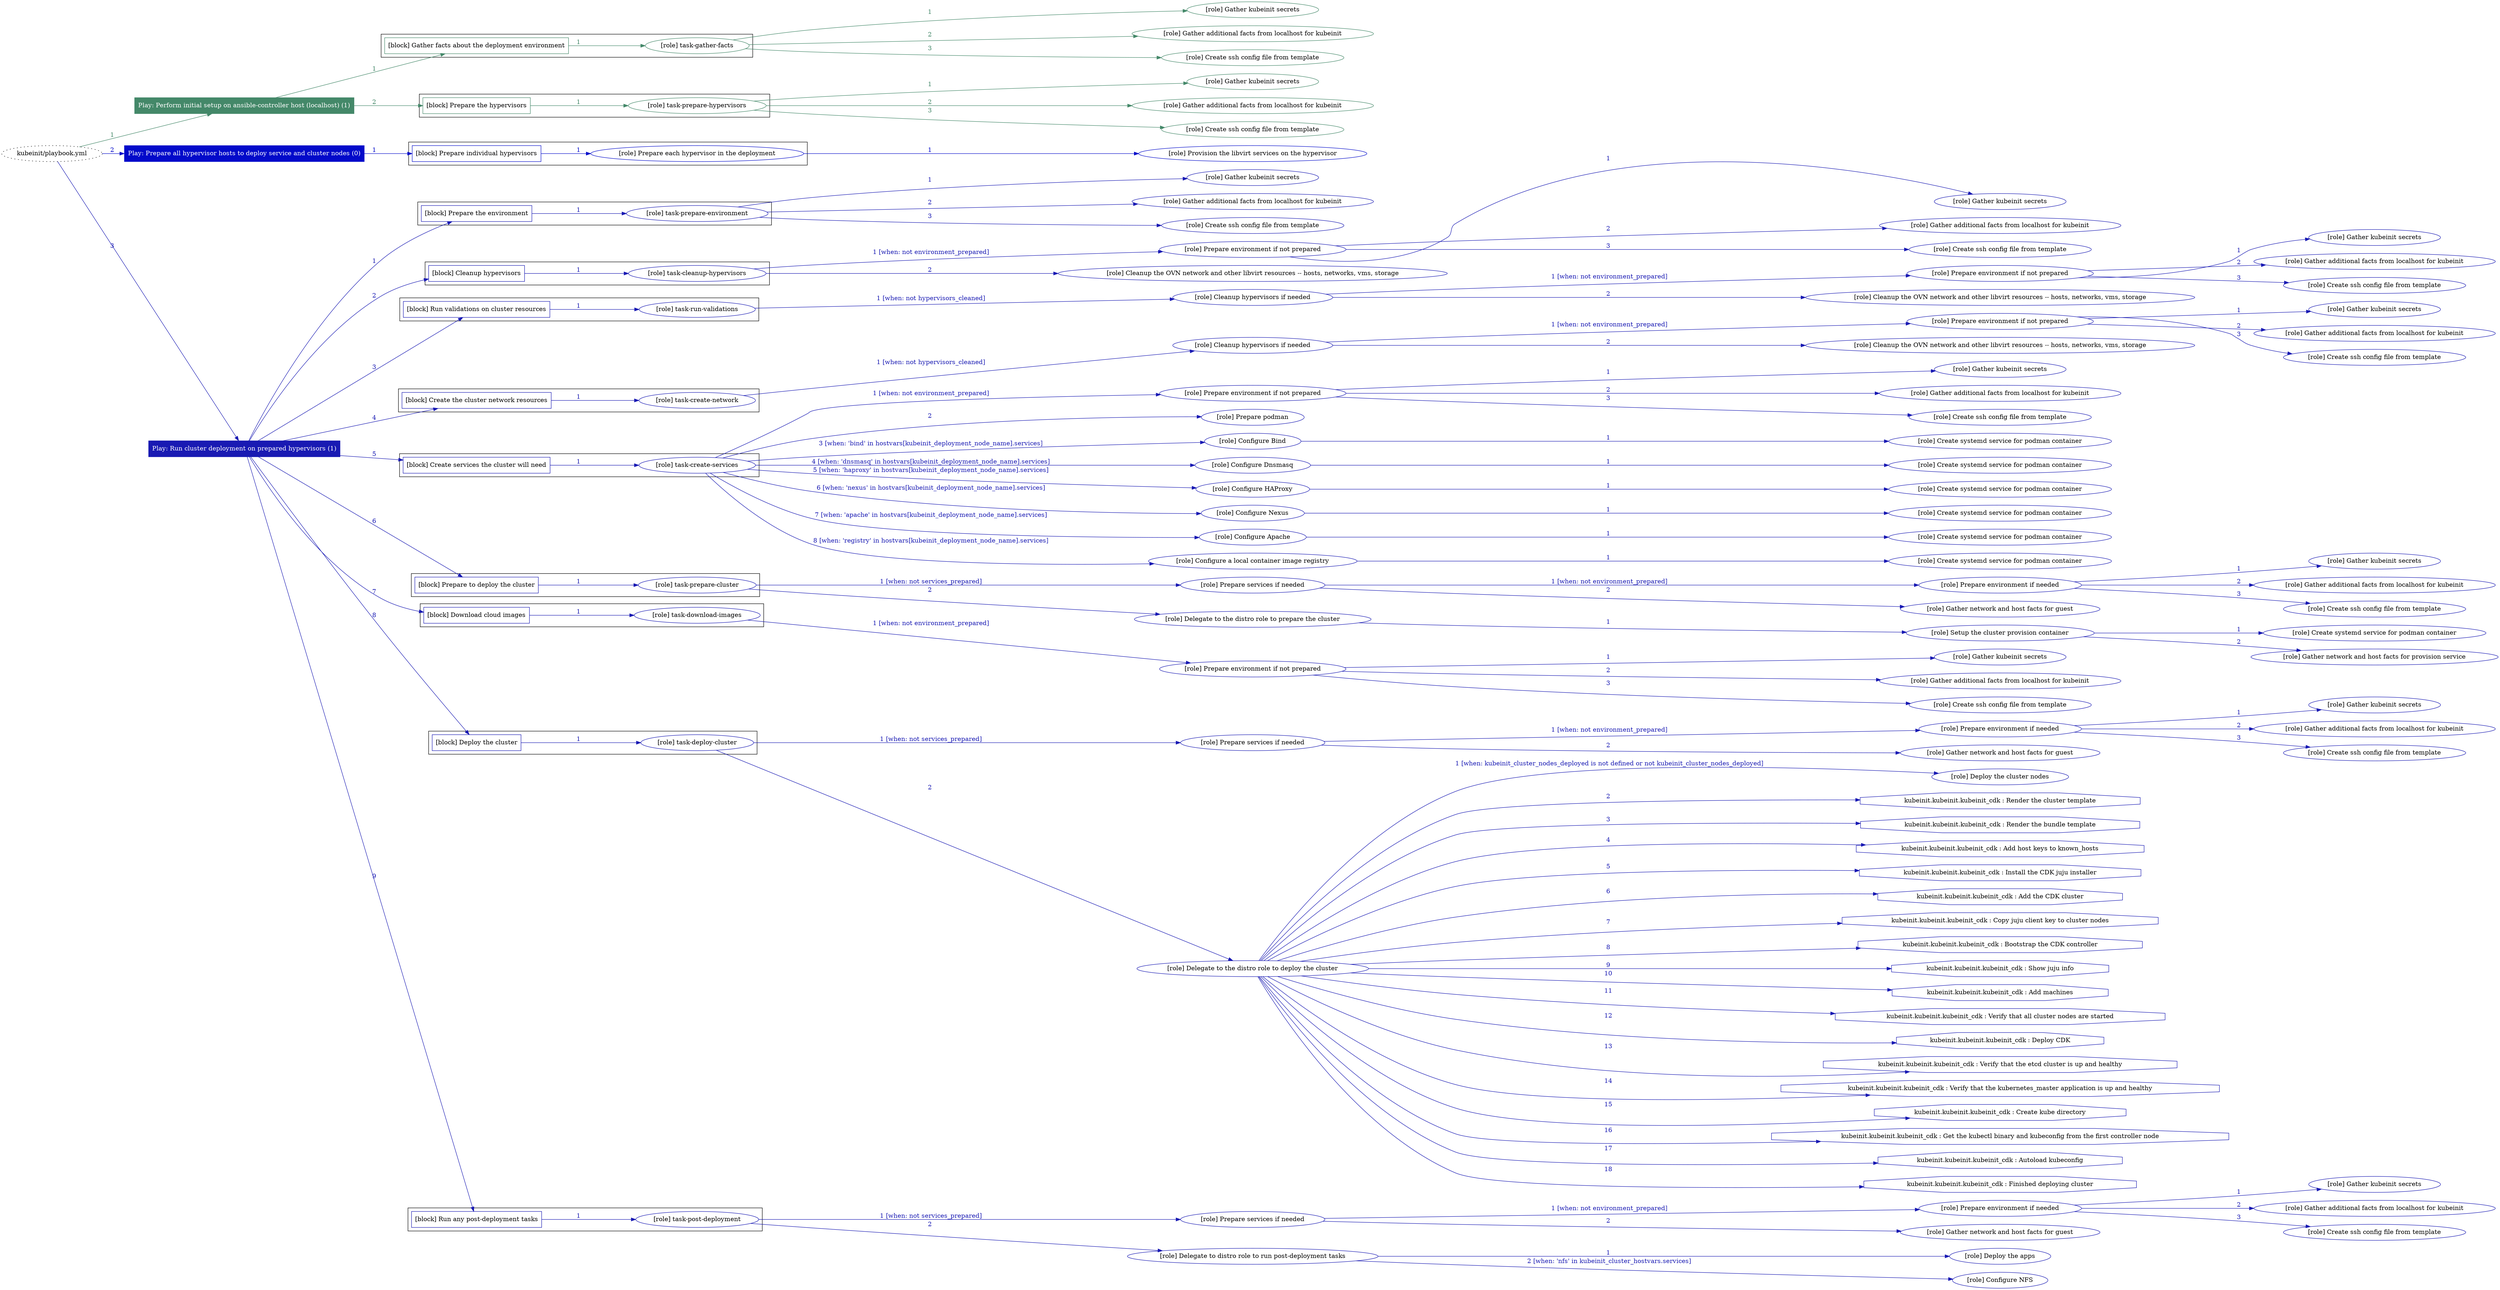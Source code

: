 digraph {
	graph [concentrate=true ordering=in rankdir=LR ratio=fill]
	edge [esep=5 sep=10]
	"kubeinit/playbook.yml" [URL="/home/runner/work/kubeinit/kubeinit/kubeinit/playbook.yml" id=playbook_a80b6675 style=dotted]
	play_a2fcd574 [label="Play: Perform initial setup on ansible-controller host (localhost) (1)" URL="/home/runner/work/kubeinit/kubeinit/kubeinit/playbook.yml" color="#448869" fontcolor="#ffffff" id=play_a2fcd574 shape=box style=filled tooltip=localhost]
	"kubeinit/playbook.yml" -> play_a2fcd574 [label="1 " color="#448869" fontcolor="#448869" id=edge_833855b5 labeltooltip="1 " tooltip="1 "]
	subgraph "Gather kubeinit secrets" {
		role_345fa8b6 [label="[role] Gather kubeinit secrets" URL="/home/runner/.ansible/collections/ansible_collections/kubeinit/kubeinit/roles/kubeinit_prepare/tasks/gather_kubeinit_facts.yml" color="#448869" id=role_345fa8b6 tooltip="Gather kubeinit secrets"]
	}
	subgraph "Gather additional facts from localhost for kubeinit" {
		role_18e7df41 [label="[role] Gather additional facts from localhost for kubeinit" URL="/home/runner/.ansible/collections/ansible_collections/kubeinit/kubeinit/roles/kubeinit_prepare/tasks/gather_kubeinit_facts.yml" color="#448869" id=role_18e7df41 tooltip="Gather additional facts from localhost for kubeinit"]
	}
	subgraph "Create ssh config file from template" {
		role_f993c727 [label="[role] Create ssh config file from template" URL="/home/runner/.ansible/collections/ansible_collections/kubeinit/kubeinit/roles/kubeinit_prepare/tasks/gather_kubeinit_facts.yml" color="#448869" id=role_f993c727 tooltip="Create ssh config file from template"]
	}
	subgraph "task-gather-facts" {
		role_c8bcc927 [label="[role] task-gather-facts" URL="/home/runner/work/kubeinit/kubeinit/kubeinit/playbook.yml" color="#448869" id=role_c8bcc927 tooltip="task-gather-facts"]
		role_c8bcc927 -> role_345fa8b6 [label="1 " color="#448869" fontcolor="#448869" id=edge_a2fa7d2c labeltooltip="1 " tooltip="1 "]
		role_c8bcc927 -> role_18e7df41 [label="2 " color="#448869" fontcolor="#448869" id=edge_08911ebf labeltooltip="2 " tooltip="2 "]
		role_c8bcc927 -> role_f993c727 [label="3 " color="#448869" fontcolor="#448869" id=edge_599af4e0 labeltooltip="3 " tooltip="3 "]
	}
	subgraph "Gather kubeinit secrets" {
		role_1f9f169e [label="[role] Gather kubeinit secrets" URL="/home/runner/.ansible/collections/ansible_collections/kubeinit/kubeinit/roles/kubeinit_prepare/tasks/gather_kubeinit_facts.yml" color="#448869" id=role_1f9f169e tooltip="Gather kubeinit secrets"]
	}
	subgraph "Gather additional facts from localhost for kubeinit" {
		role_af19a1f6 [label="[role] Gather additional facts from localhost for kubeinit" URL="/home/runner/.ansible/collections/ansible_collections/kubeinit/kubeinit/roles/kubeinit_prepare/tasks/gather_kubeinit_facts.yml" color="#448869" id=role_af19a1f6 tooltip="Gather additional facts from localhost for kubeinit"]
	}
	subgraph "Create ssh config file from template" {
		role_788c628c [label="[role] Create ssh config file from template" URL="/home/runner/.ansible/collections/ansible_collections/kubeinit/kubeinit/roles/kubeinit_prepare/tasks/gather_kubeinit_facts.yml" color="#448869" id=role_788c628c tooltip="Create ssh config file from template"]
	}
	subgraph "task-prepare-hypervisors" {
		role_d077e1ba [label="[role] task-prepare-hypervisors" URL="/home/runner/work/kubeinit/kubeinit/kubeinit/playbook.yml" color="#448869" id=role_d077e1ba tooltip="task-prepare-hypervisors"]
		role_d077e1ba -> role_1f9f169e [label="1 " color="#448869" fontcolor="#448869" id=edge_d2a2d36c labeltooltip="1 " tooltip="1 "]
		role_d077e1ba -> role_af19a1f6 [label="2 " color="#448869" fontcolor="#448869" id=edge_8078291f labeltooltip="2 " tooltip="2 "]
		role_d077e1ba -> role_788c628c [label="3 " color="#448869" fontcolor="#448869" id=edge_8ef20ebf labeltooltip="3 " tooltip="3 "]
	}
	subgraph "Play: Perform initial setup on ansible-controller host (localhost) (1)" {
		play_a2fcd574 -> block_bfdb2a90 [label=1 color="#448869" fontcolor="#448869" id=edge_fd322e86 labeltooltip=1 tooltip=1]
		subgraph cluster_block_bfdb2a90 {
			block_bfdb2a90 [label="[block] Gather facts about the deployment environment" URL="/home/runner/work/kubeinit/kubeinit/kubeinit/playbook.yml" color="#448869" id=block_bfdb2a90 labeltooltip="Gather facts about the deployment environment" shape=box tooltip="Gather facts about the deployment environment"]
			block_bfdb2a90 -> role_c8bcc927 [label="1 " color="#448869" fontcolor="#448869" id=edge_e9caf2b6 labeltooltip="1 " tooltip="1 "]
		}
		play_a2fcd574 -> block_31a4cd4a [label=2 color="#448869" fontcolor="#448869" id=edge_5ceede71 labeltooltip=2 tooltip=2]
		subgraph cluster_block_31a4cd4a {
			block_31a4cd4a [label="[block] Prepare the hypervisors" URL="/home/runner/work/kubeinit/kubeinit/kubeinit/playbook.yml" color="#448869" id=block_31a4cd4a labeltooltip="Prepare the hypervisors" shape=box tooltip="Prepare the hypervisors"]
			block_31a4cd4a -> role_d077e1ba [label="1 " color="#448869" fontcolor="#448869" id=edge_e670c3eb labeltooltip="1 " tooltip="1 "]
		}
	}
	play_df85e0aa [label="Play: Prepare all hypervisor hosts to deploy service and cluster nodes (0)" URL="/home/runner/work/kubeinit/kubeinit/kubeinit/playbook.yml" color="#020aca" fontcolor="#ffffff" id=play_df85e0aa shape=box style=filled tooltip="Play: Prepare all hypervisor hosts to deploy service and cluster nodes (0)"]
	"kubeinit/playbook.yml" -> play_df85e0aa [label="2 " color="#020aca" fontcolor="#020aca" id=edge_27c6820b labeltooltip="2 " tooltip="2 "]
	subgraph "Provision the libvirt services on the hypervisor" {
		role_ab327d67 [label="[role] Provision the libvirt services on the hypervisor" URL="/home/runner/.ansible/collections/ansible_collections/kubeinit/kubeinit/roles/kubeinit_prepare/tasks/prepare_hypervisor.yml" color="#020aca" id=role_ab327d67 tooltip="Provision the libvirt services on the hypervisor"]
	}
	subgraph "Prepare each hypervisor in the deployment" {
		role_871d8959 [label="[role] Prepare each hypervisor in the deployment" URL="/home/runner/work/kubeinit/kubeinit/kubeinit/playbook.yml" color="#020aca" id=role_871d8959 tooltip="Prepare each hypervisor in the deployment"]
		role_871d8959 -> role_ab327d67 [label="1 " color="#020aca" fontcolor="#020aca" id=edge_4b7d5cf1 labeltooltip="1 " tooltip="1 "]
	}
	subgraph "Play: Prepare all hypervisor hosts to deploy service and cluster nodes (0)" {
		play_df85e0aa -> block_080ae714 [label=1 color="#020aca" fontcolor="#020aca" id=edge_ac4ae7d3 labeltooltip=1 tooltip=1]
		subgraph cluster_block_080ae714 {
			block_080ae714 [label="[block] Prepare individual hypervisors" URL="/home/runner/work/kubeinit/kubeinit/kubeinit/playbook.yml" color="#020aca" id=block_080ae714 labeltooltip="Prepare individual hypervisors" shape=box tooltip="Prepare individual hypervisors"]
			block_080ae714 -> role_871d8959 [label="1 " color="#020aca" fontcolor="#020aca" id=edge_6569f26a labeltooltip="1 " tooltip="1 "]
		}
	}
	play_2cbdf42e [label="Play: Run cluster deployment on prepared hypervisors (1)" URL="/home/runner/work/kubeinit/kubeinit/kubeinit/playbook.yml" color="#191ab3" fontcolor="#ffffff" id=play_2cbdf42e shape=box style=filled tooltip=localhost]
	"kubeinit/playbook.yml" -> play_2cbdf42e [label="3 " color="#191ab3" fontcolor="#191ab3" id=edge_75c23054 labeltooltip="3 " tooltip="3 "]
	subgraph "Gather kubeinit secrets" {
		role_97f2d842 [label="[role] Gather kubeinit secrets" URL="/home/runner/.ansible/collections/ansible_collections/kubeinit/kubeinit/roles/kubeinit_prepare/tasks/gather_kubeinit_facts.yml" color="#191ab3" id=role_97f2d842 tooltip="Gather kubeinit secrets"]
	}
	subgraph "Gather additional facts from localhost for kubeinit" {
		role_cf828ffa [label="[role] Gather additional facts from localhost for kubeinit" URL="/home/runner/.ansible/collections/ansible_collections/kubeinit/kubeinit/roles/kubeinit_prepare/tasks/gather_kubeinit_facts.yml" color="#191ab3" id=role_cf828ffa tooltip="Gather additional facts from localhost for kubeinit"]
	}
	subgraph "Create ssh config file from template" {
		role_ebfe68af [label="[role] Create ssh config file from template" URL="/home/runner/.ansible/collections/ansible_collections/kubeinit/kubeinit/roles/kubeinit_prepare/tasks/gather_kubeinit_facts.yml" color="#191ab3" id=role_ebfe68af tooltip="Create ssh config file from template"]
	}
	subgraph "task-prepare-environment" {
		role_9d9bb09c [label="[role] task-prepare-environment" URL="/home/runner/work/kubeinit/kubeinit/kubeinit/playbook.yml" color="#191ab3" id=role_9d9bb09c tooltip="task-prepare-environment"]
		role_9d9bb09c -> role_97f2d842 [label="1 " color="#191ab3" fontcolor="#191ab3" id=edge_e46f35f9 labeltooltip="1 " tooltip="1 "]
		role_9d9bb09c -> role_cf828ffa [label="2 " color="#191ab3" fontcolor="#191ab3" id=edge_ca6548e0 labeltooltip="2 " tooltip="2 "]
		role_9d9bb09c -> role_ebfe68af [label="3 " color="#191ab3" fontcolor="#191ab3" id=edge_e28689fb labeltooltip="3 " tooltip="3 "]
	}
	subgraph "Gather kubeinit secrets" {
		role_f780efa8 [label="[role] Gather kubeinit secrets" URL="/home/runner/.ansible/collections/ansible_collections/kubeinit/kubeinit/roles/kubeinit_prepare/tasks/gather_kubeinit_facts.yml" color="#191ab3" id=role_f780efa8 tooltip="Gather kubeinit secrets"]
	}
	subgraph "Gather additional facts from localhost for kubeinit" {
		role_e2c9c081 [label="[role] Gather additional facts from localhost for kubeinit" URL="/home/runner/.ansible/collections/ansible_collections/kubeinit/kubeinit/roles/kubeinit_prepare/tasks/gather_kubeinit_facts.yml" color="#191ab3" id=role_e2c9c081 tooltip="Gather additional facts from localhost for kubeinit"]
	}
	subgraph "Create ssh config file from template" {
		role_a7726565 [label="[role] Create ssh config file from template" URL="/home/runner/.ansible/collections/ansible_collections/kubeinit/kubeinit/roles/kubeinit_prepare/tasks/gather_kubeinit_facts.yml" color="#191ab3" id=role_a7726565 tooltip="Create ssh config file from template"]
	}
	subgraph "Prepare environment if not prepared" {
		role_2caa10e7 [label="[role] Prepare environment if not prepared" URL="/home/runner/.ansible/collections/ansible_collections/kubeinit/kubeinit/roles/kubeinit_prepare/tasks/cleanup_hypervisors.yml" color="#191ab3" id=role_2caa10e7 tooltip="Prepare environment if not prepared"]
		role_2caa10e7 -> role_f780efa8 [label="1 " color="#191ab3" fontcolor="#191ab3" id=edge_b924b51c labeltooltip="1 " tooltip="1 "]
		role_2caa10e7 -> role_e2c9c081 [label="2 " color="#191ab3" fontcolor="#191ab3" id=edge_9bd60990 labeltooltip="2 " tooltip="2 "]
		role_2caa10e7 -> role_a7726565 [label="3 " color="#191ab3" fontcolor="#191ab3" id=edge_1b0148c6 labeltooltip="3 " tooltip="3 "]
	}
	subgraph "Cleanup the OVN network and other libvirt resources -- hosts, networks, vms, storage" {
		role_4fcde6c9 [label="[role] Cleanup the OVN network and other libvirt resources -- hosts, networks, vms, storage" URL="/home/runner/.ansible/collections/ansible_collections/kubeinit/kubeinit/roles/kubeinit_prepare/tasks/cleanup_hypervisors.yml" color="#191ab3" id=role_4fcde6c9 tooltip="Cleanup the OVN network and other libvirt resources -- hosts, networks, vms, storage"]
	}
	subgraph "task-cleanup-hypervisors" {
		role_a4182bf8 [label="[role] task-cleanup-hypervisors" URL="/home/runner/work/kubeinit/kubeinit/kubeinit/playbook.yml" color="#191ab3" id=role_a4182bf8 tooltip="task-cleanup-hypervisors"]
		role_a4182bf8 -> role_2caa10e7 [label="1 [when: not environment_prepared]" color="#191ab3" fontcolor="#191ab3" id=edge_b4d1071f labeltooltip="1 [when: not environment_prepared]" tooltip="1 [when: not environment_prepared]"]
		role_a4182bf8 -> role_4fcde6c9 [label="2 " color="#191ab3" fontcolor="#191ab3" id=edge_1c0fb2bd labeltooltip="2 " tooltip="2 "]
	}
	subgraph "Gather kubeinit secrets" {
		role_74c98eed [label="[role] Gather kubeinit secrets" URL="/home/runner/.ansible/collections/ansible_collections/kubeinit/kubeinit/roles/kubeinit_prepare/tasks/gather_kubeinit_facts.yml" color="#191ab3" id=role_74c98eed tooltip="Gather kubeinit secrets"]
	}
	subgraph "Gather additional facts from localhost for kubeinit" {
		role_8944cff3 [label="[role] Gather additional facts from localhost for kubeinit" URL="/home/runner/.ansible/collections/ansible_collections/kubeinit/kubeinit/roles/kubeinit_prepare/tasks/gather_kubeinit_facts.yml" color="#191ab3" id=role_8944cff3 tooltip="Gather additional facts from localhost for kubeinit"]
	}
	subgraph "Create ssh config file from template" {
		role_c0fa39df [label="[role] Create ssh config file from template" URL="/home/runner/.ansible/collections/ansible_collections/kubeinit/kubeinit/roles/kubeinit_prepare/tasks/gather_kubeinit_facts.yml" color="#191ab3" id=role_c0fa39df tooltip="Create ssh config file from template"]
	}
	subgraph "Prepare environment if not prepared" {
		role_31d3f6b1 [label="[role] Prepare environment if not prepared" URL="/home/runner/.ansible/collections/ansible_collections/kubeinit/kubeinit/roles/kubeinit_prepare/tasks/cleanup_hypervisors.yml" color="#191ab3" id=role_31d3f6b1 tooltip="Prepare environment if not prepared"]
		role_31d3f6b1 -> role_74c98eed [label="1 " color="#191ab3" fontcolor="#191ab3" id=edge_ebcef2cc labeltooltip="1 " tooltip="1 "]
		role_31d3f6b1 -> role_8944cff3 [label="2 " color="#191ab3" fontcolor="#191ab3" id=edge_7679e2f3 labeltooltip="2 " tooltip="2 "]
		role_31d3f6b1 -> role_c0fa39df [label="3 " color="#191ab3" fontcolor="#191ab3" id=edge_ad8388e1 labeltooltip="3 " tooltip="3 "]
	}
	subgraph "Cleanup the OVN network and other libvirt resources -- hosts, networks, vms, storage" {
		role_35b9ed3b [label="[role] Cleanup the OVN network and other libvirt resources -- hosts, networks, vms, storage" URL="/home/runner/.ansible/collections/ansible_collections/kubeinit/kubeinit/roles/kubeinit_prepare/tasks/cleanup_hypervisors.yml" color="#191ab3" id=role_35b9ed3b tooltip="Cleanup the OVN network and other libvirt resources -- hosts, networks, vms, storage"]
	}
	subgraph "Cleanup hypervisors if needed" {
		role_defd8833 [label="[role] Cleanup hypervisors if needed" URL="/home/runner/.ansible/collections/ansible_collections/kubeinit/kubeinit/roles/kubeinit_validations/tasks/main.yml" color="#191ab3" id=role_defd8833 tooltip="Cleanup hypervisors if needed"]
		role_defd8833 -> role_31d3f6b1 [label="1 [when: not environment_prepared]" color="#191ab3" fontcolor="#191ab3" id=edge_ff59fa3e labeltooltip="1 [when: not environment_prepared]" tooltip="1 [when: not environment_prepared]"]
		role_defd8833 -> role_35b9ed3b [label="2 " color="#191ab3" fontcolor="#191ab3" id=edge_73e9581a labeltooltip="2 " tooltip="2 "]
	}
	subgraph "task-run-validations" {
		role_6cee3bf9 [label="[role] task-run-validations" URL="/home/runner/work/kubeinit/kubeinit/kubeinit/playbook.yml" color="#191ab3" id=role_6cee3bf9 tooltip="task-run-validations"]
		role_6cee3bf9 -> role_defd8833 [label="1 [when: not hypervisors_cleaned]" color="#191ab3" fontcolor="#191ab3" id=edge_20ad6fe5 labeltooltip="1 [when: not hypervisors_cleaned]" tooltip="1 [when: not hypervisors_cleaned]"]
	}
	subgraph "Gather kubeinit secrets" {
		role_098f9f0c [label="[role] Gather kubeinit secrets" URL="/home/runner/.ansible/collections/ansible_collections/kubeinit/kubeinit/roles/kubeinit_prepare/tasks/gather_kubeinit_facts.yml" color="#191ab3" id=role_098f9f0c tooltip="Gather kubeinit secrets"]
	}
	subgraph "Gather additional facts from localhost for kubeinit" {
		role_c3d18a78 [label="[role] Gather additional facts from localhost for kubeinit" URL="/home/runner/.ansible/collections/ansible_collections/kubeinit/kubeinit/roles/kubeinit_prepare/tasks/gather_kubeinit_facts.yml" color="#191ab3" id=role_c3d18a78 tooltip="Gather additional facts from localhost for kubeinit"]
	}
	subgraph "Create ssh config file from template" {
		role_bb783993 [label="[role] Create ssh config file from template" URL="/home/runner/.ansible/collections/ansible_collections/kubeinit/kubeinit/roles/kubeinit_prepare/tasks/gather_kubeinit_facts.yml" color="#191ab3" id=role_bb783993 tooltip="Create ssh config file from template"]
	}
	subgraph "Prepare environment if not prepared" {
		role_0a9a050a [label="[role] Prepare environment if not prepared" URL="/home/runner/.ansible/collections/ansible_collections/kubeinit/kubeinit/roles/kubeinit_prepare/tasks/cleanup_hypervisors.yml" color="#191ab3" id=role_0a9a050a tooltip="Prepare environment if not prepared"]
		role_0a9a050a -> role_098f9f0c [label="1 " color="#191ab3" fontcolor="#191ab3" id=edge_79a1be50 labeltooltip="1 " tooltip="1 "]
		role_0a9a050a -> role_c3d18a78 [label="2 " color="#191ab3" fontcolor="#191ab3" id=edge_61c5c102 labeltooltip="2 " tooltip="2 "]
		role_0a9a050a -> role_bb783993 [label="3 " color="#191ab3" fontcolor="#191ab3" id=edge_0357c885 labeltooltip="3 " tooltip="3 "]
	}
	subgraph "Cleanup the OVN network and other libvirt resources -- hosts, networks, vms, storage" {
		role_0ad534b6 [label="[role] Cleanup the OVN network and other libvirt resources -- hosts, networks, vms, storage" URL="/home/runner/.ansible/collections/ansible_collections/kubeinit/kubeinit/roles/kubeinit_prepare/tasks/cleanup_hypervisors.yml" color="#191ab3" id=role_0ad534b6 tooltip="Cleanup the OVN network and other libvirt resources -- hosts, networks, vms, storage"]
	}
	subgraph "Cleanup hypervisors if needed" {
		role_e69d441d [label="[role] Cleanup hypervisors if needed" URL="/home/runner/.ansible/collections/ansible_collections/kubeinit/kubeinit/roles/kubeinit_libvirt/tasks/create_network.yml" color="#191ab3" id=role_e69d441d tooltip="Cleanup hypervisors if needed"]
		role_e69d441d -> role_0a9a050a [label="1 [when: not environment_prepared]" color="#191ab3" fontcolor="#191ab3" id=edge_6c00fb97 labeltooltip="1 [when: not environment_prepared]" tooltip="1 [when: not environment_prepared]"]
		role_e69d441d -> role_0ad534b6 [label="2 " color="#191ab3" fontcolor="#191ab3" id=edge_005d5dc5 labeltooltip="2 " tooltip="2 "]
	}
	subgraph "task-create-network" {
		role_493223ef [label="[role] task-create-network" URL="/home/runner/work/kubeinit/kubeinit/kubeinit/playbook.yml" color="#191ab3" id=role_493223ef tooltip="task-create-network"]
		role_493223ef -> role_e69d441d [label="1 [when: not hypervisors_cleaned]" color="#191ab3" fontcolor="#191ab3" id=edge_3d4f9071 labeltooltip="1 [when: not hypervisors_cleaned]" tooltip="1 [when: not hypervisors_cleaned]"]
	}
	subgraph "Gather kubeinit secrets" {
		role_8e8246e2 [label="[role] Gather kubeinit secrets" URL="/home/runner/.ansible/collections/ansible_collections/kubeinit/kubeinit/roles/kubeinit_prepare/tasks/gather_kubeinit_facts.yml" color="#191ab3" id=role_8e8246e2 tooltip="Gather kubeinit secrets"]
	}
	subgraph "Gather additional facts from localhost for kubeinit" {
		role_3b806052 [label="[role] Gather additional facts from localhost for kubeinit" URL="/home/runner/.ansible/collections/ansible_collections/kubeinit/kubeinit/roles/kubeinit_prepare/tasks/gather_kubeinit_facts.yml" color="#191ab3" id=role_3b806052 tooltip="Gather additional facts from localhost for kubeinit"]
	}
	subgraph "Create ssh config file from template" {
		role_3f2bd39a [label="[role] Create ssh config file from template" URL="/home/runner/.ansible/collections/ansible_collections/kubeinit/kubeinit/roles/kubeinit_prepare/tasks/gather_kubeinit_facts.yml" color="#191ab3" id=role_3f2bd39a tooltip="Create ssh config file from template"]
	}
	subgraph "Prepare environment if not prepared" {
		role_2aabc95a [label="[role] Prepare environment if not prepared" URL="/home/runner/.ansible/collections/ansible_collections/kubeinit/kubeinit/roles/kubeinit_services/tasks/main.yml" color="#191ab3" id=role_2aabc95a tooltip="Prepare environment if not prepared"]
		role_2aabc95a -> role_8e8246e2 [label="1 " color="#191ab3" fontcolor="#191ab3" id=edge_e25cddc5 labeltooltip="1 " tooltip="1 "]
		role_2aabc95a -> role_3b806052 [label="2 " color="#191ab3" fontcolor="#191ab3" id=edge_a27b1353 labeltooltip="2 " tooltip="2 "]
		role_2aabc95a -> role_3f2bd39a [label="3 " color="#191ab3" fontcolor="#191ab3" id=edge_816f44f2 labeltooltip="3 " tooltip="3 "]
	}
	subgraph "Prepare podman" {
		role_ff6345c4 [label="[role] Prepare podman" URL="/home/runner/.ansible/collections/ansible_collections/kubeinit/kubeinit/roles/kubeinit_services/tasks/00_create_service_pod.yml" color="#191ab3" id=role_ff6345c4 tooltip="Prepare podman"]
	}
	subgraph "Create systemd service for podman container" {
		role_177631ff [label="[role] Create systemd service for podman container" URL="/home/runner/.ansible/collections/ansible_collections/kubeinit/kubeinit/roles/kubeinit_bind/tasks/main.yml" color="#191ab3" id=role_177631ff tooltip="Create systemd service for podman container"]
	}
	subgraph "Configure Bind" {
		role_8ed1265a [label="[role] Configure Bind" URL="/home/runner/.ansible/collections/ansible_collections/kubeinit/kubeinit/roles/kubeinit_services/tasks/start_services_containers.yml" color="#191ab3" id=role_8ed1265a tooltip="Configure Bind"]
		role_8ed1265a -> role_177631ff [label="1 " color="#191ab3" fontcolor="#191ab3" id=edge_ae1cd21c labeltooltip="1 " tooltip="1 "]
	}
	subgraph "Create systemd service for podman container" {
		role_c5b6ccb5 [label="[role] Create systemd service for podman container" URL="/home/runner/.ansible/collections/ansible_collections/kubeinit/kubeinit/roles/kubeinit_dnsmasq/tasks/main.yml" color="#191ab3" id=role_c5b6ccb5 tooltip="Create systemd service for podman container"]
	}
	subgraph "Configure Dnsmasq" {
		role_f4f64969 [label="[role] Configure Dnsmasq" URL="/home/runner/.ansible/collections/ansible_collections/kubeinit/kubeinit/roles/kubeinit_services/tasks/start_services_containers.yml" color="#191ab3" id=role_f4f64969 tooltip="Configure Dnsmasq"]
		role_f4f64969 -> role_c5b6ccb5 [label="1 " color="#191ab3" fontcolor="#191ab3" id=edge_d50484b0 labeltooltip="1 " tooltip="1 "]
	}
	subgraph "Create systemd service for podman container" {
		role_0fc459fc [label="[role] Create systemd service for podman container" URL="/home/runner/.ansible/collections/ansible_collections/kubeinit/kubeinit/roles/kubeinit_haproxy/tasks/main.yml" color="#191ab3" id=role_0fc459fc tooltip="Create systemd service for podman container"]
	}
	subgraph "Configure HAProxy" {
		role_86056344 [label="[role] Configure HAProxy" URL="/home/runner/.ansible/collections/ansible_collections/kubeinit/kubeinit/roles/kubeinit_services/tasks/start_services_containers.yml" color="#191ab3" id=role_86056344 tooltip="Configure HAProxy"]
		role_86056344 -> role_0fc459fc [label="1 " color="#191ab3" fontcolor="#191ab3" id=edge_61e28ad6 labeltooltip="1 " tooltip="1 "]
	}
	subgraph "Create systemd service for podman container" {
		role_18276a47 [label="[role] Create systemd service for podman container" URL="/home/runner/.ansible/collections/ansible_collections/kubeinit/kubeinit/roles/kubeinit_nexus/tasks/main.yml" color="#191ab3" id=role_18276a47 tooltip="Create systemd service for podman container"]
	}
	subgraph "Configure Nexus" {
		role_7d2f81f4 [label="[role] Configure Nexus" URL="/home/runner/.ansible/collections/ansible_collections/kubeinit/kubeinit/roles/kubeinit_services/tasks/start_services_containers.yml" color="#191ab3" id=role_7d2f81f4 tooltip="Configure Nexus"]
		role_7d2f81f4 -> role_18276a47 [label="1 " color="#191ab3" fontcolor="#191ab3" id=edge_ecf09b2f labeltooltip="1 " tooltip="1 "]
	}
	subgraph "Create systemd service for podman container" {
		role_638f6d9a [label="[role] Create systemd service for podman container" URL="/home/runner/.ansible/collections/ansible_collections/kubeinit/kubeinit/roles/kubeinit_apache/tasks/main.yml" color="#191ab3" id=role_638f6d9a tooltip="Create systemd service for podman container"]
	}
	subgraph "Configure Apache" {
		role_78225ea6 [label="[role] Configure Apache" URL="/home/runner/.ansible/collections/ansible_collections/kubeinit/kubeinit/roles/kubeinit_services/tasks/start_services_containers.yml" color="#191ab3" id=role_78225ea6 tooltip="Configure Apache"]
		role_78225ea6 -> role_638f6d9a [label="1 " color="#191ab3" fontcolor="#191ab3" id=edge_1544c24e labeltooltip="1 " tooltip="1 "]
	}
	subgraph "Create systemd service for podman container" {
		role_af244a85 [label="[role] Create systemd service for podman container" URL="/home/runner/.ansible/collections/ansible_collections/kubeinit/kubeinit/roles/kubeinit_registry/tasks/main.yml" color="#191ab3" id=role_af244a85 tooltip="Create systemd service for podman container"]
	}
	subgraph "Configure a local container image registry" {
		role_338ce6bc [label="[role] Configure a local container image registry" URL="/home/runner/.ansible/collections/ansible_collections/kubeinit/kubeinit/roles/kubeinit_services/tasks/start_services_containers.yml" color="#191ab3" id=role_338ce6bc tooltip="Configure a local container image registry"]
		role_338ce6bc -> role_af244a85 [label="1 " color="#191ab3" fontcolor="#191ab3" id=edge_fb088e87 labeltooltip="1 " tooltip="1 "]
	}
	subgraph "task-create-services" {
		role_c86be4af [label="[role] task-create-services" URL="/home/runner/work/kubeinit/kubeinit/kubeinit/playbook.yml" color="#191ab3" id=role_c86be4af tooltip="task-create-services"]
		role_c86be4af -> role_2aabc95a [label="1 [when: not environment_prepared]" color="#191ab3" fontcolor="#191ab3" id=edge_454deeec labeltooltip="1 [when: not environment_prepared]" tooltip="1 [when: not environment_prepared]"]
		role_c86be4af -> role_ff6345c4 [label="2 " color="#191ab3" fontcolor="#191ab3" id=edge_e1d6ffd2 labeltooltip="2 " tooltip="2 "]
		role_c86be4af -> role_8ed1265a [label="3 [when: 'bind' in hostvars[kubeinit_deployment_node_name].services]" color="#191ab3" fontcolor="#191ab3" id=edge_45e559f8 labeltooltip="3 [when: 'bind' in hostvars[kubeinit_deployment_node_name].services]" tooltip="3 [when: 'bind' in hostvars[kubeinit_deployment_node_name].services]"]
		role_c86be4af -> role_f4f64969 [label="4 [when: 'dnsmasq' in hostvars[kubeinit_deployment_node_name].services]" color="#191ab3" fontcolor="#191ab3" id=edge_550692fe labeltooltip="4 [when: 'dnsmasq' in hostvars[kubeinit_deployment_node_name].services]" tooltip="4 [when: 'dnsmasq' in hostvars[kubeinit_deployment_node_name].services]"]
		role_c86be4af -> role_86056344 [label="5 [when: 'haproxy' in hostvars[kubeinit_deployment_node_name].services]" color="#191ab3" fontcolor="#191ab3" id=edge_1be4d688 labeltooltip="5 [when: 'haproxy' in hostvars[kubeinit_deployment_node_name].services]" tooltip="5 [when: 'haproxy' in hostvars[kubeinit_deployment_node_name].services]"]
		role_c86be4af -> role_7d2f81f4 [label="6 [when: 'nexus' in hostvars[kubeinit_deployment_node_name].services]" color="#191ab3" fontcolor="#191ab3" id=edge_634f4835 labeltooltip="6 [when: 'nexus' in hostvars[kubeinit_deployment_node_name].services]" tooltip="6 [when: 'nexus' in hostvars[kubeinit_deployment_node_name].services]"]
		role_c86be4af -> role_78225ea6 [label="7 [when: 'apache' in hostvars[kubeinit_deployment_node_name].services]" color="#191ab3" fontcolor="#191ab3" id=edge_18dfe285 labeltooltip="7 [when: 'apache' in hostvars[kubeinit_deployment_node_name].services]" tooltip="7 [when: 'apache' in hostvars[kubeinit_deployment_node_name].services]"]
		role_c86be4af -> role_338ce6bc [label="8 [when: 'registry' in hostvars[kubeinit_deployment_node_name].services]" color="#191ab3" fontcolor="#191ab3" id=edge_76c3448d labeltooltip="8 [when: 'registry' in hostvars[kubeinit_deployment_node_name].services]" tooltip="8 [when: 'registry' in hostvars[kubeinit_deployment_node_name].services]"]
	}
	subgraph "Gather kubeinit secrets" {
		role_28398244 [label="[role] Gather kubeinit secrets" URL="/home/runner/.ansible/collections/ansible_collections/kubeinit/kubeinit/roles/kubeinit_prepare/tasks/gather_kubeinit_facts.yml" color="#191ab3" id=role_28398244 tooltip="Gather kubeinit secrets"]
	}
	subgraph "Gather additional facts from localhost for kubeinit" {
		role_274c515d [label="[role] Gather additional facts from localhost for kubeinit" URL="/home/runner/.ansible/collections/ansible_collections/kubeinit/kubeinit/roles/kubeinit_prepare/tasks/gather_kubeinit_facts.yml" color="#191ab3" id=role_274c515d tooltip="Gather additional facts from localhost for kubeinit"]
	}
	subgraph "Create ssh config file from template" {
		role_fbc0870f [label="[role] Create ssh config file from template" URL="/home/runner/.ansible/collections/ansible_collections/kubeinit/kubeinit/roles/kubeinit_prepare/tasks/gather_kubeinit_facts.yml" color="#191ab3" id=role_fbc0870f tooltip="Create ssh config file from template"]
	}
	subgraph "Prepare environment if needed" {
		role_34f95351 [label="[role] Prepare environment if needed" URL="/home/runner/.ansible/collections/ansible_collections/kubeinit/kubeinit/roles/kubeinit_services/tasks/prepare_services.yml" color="#191ab3" id=role_34f95351 tooltip="Prepare environment if needed"]
		role_34f95351 -> role_28398244 [label="1 " color="#191ab3" fontcolor="#191ab3" id=edge_c4c6aaff labeltooltip="1 " tooltip="1 "]
		role_34f95351 -> role_274c515d [label="2 " color="#191ab3" fontcolor="#191ab3" id=edge_dda6cbbe labeltooltip="2 " tooltip="2 "]
		role_34f95351 -> role_fbc0870f [label="3 " color="#191ab3" fontcolor="#191ab3" id=edge_9e4e33e5 labeltooltip="3 " tooltip="3 "]
	}
	subgraph "Gather network and host facts for guest" {
		role_a953bd31 [label="[role] Gather network and host facts for guest" URL="/home/runner/.ansible/collections/ansible_collections/kubeinit/kubeinit/roles/kubeinit_services/tasks/prepare_services.yml" color="#191ab3" id=role_a953bd31 tooltip="Gather network and host facts for guest"]
	}
	subgraph "Prepare services if needed" {
		role_4c9738d1 [label="[role] Prepare services if needed" URL="/home/runner/.ansible/collections/ansible_collections/kubeinit/kubeinit/roles/kubeinit_prepare/tasks/prepare_cluster.yml" color="#191ab3" id=role_4c9738d1 tooltip="Prepare services if needed"]
		role_4c9738d1 -> role_34f95351 [label="1 [when: not environment_prepared]" color="#191ab3" fontcolor="#191ab3" id=edge_978db429 labeltooltip="1 [when: not environment_prepared]" tooltip="1 [when: not environment_prepared]"]
		role_4c9738d1 -> role_a953bd31 [label="2 " color="#191ab3" fontcolor="#191ab3" id=edge_3e585bea labeltooltip="2 " tooltip="2 "]
	}
	subgraph "Create systemd service for podman container" {
		role_d6d5ef6e [label="[role] Create systemd service for podman container" URL="/home/runner/.ansible/collections/ansible_collections/kubeinit/kubeinit/roles/kubeinit_services/tasks/create_provision_container.yml" color="#191ab3" id=role_d6d5ef6e tooltip="Create systemd service for podman container"]
	}
	subgraph "Gather network and host facts for provision service" {
		role_328591f9 [label="[role] Gather network and host facts for provision service" URL="/home/runner/.ansible/collections/ansible_collections/kubeinit/kubeinit/roles/kubeinit_services/tasks/create_provision_container.yml" color="#191ab3" id=role_328591f9 tooltip="Gather network and host facts for provision service"]
	}
	subgraph "Setup the cluster provision container" {
		role_5980e6ae [label="[role] Setup the cluster provision container" URL="/home/runner/.ansible/collections/ansible_collections/kubeinit/kubeinit/roles/kubeinit_cdk/tasks/prepare_cluster.yml" color="#191ab3" id=role_5980e6ae tooltip="Setup the cluster provision container"]
		role_5980e6ae -> role_d6d5ef6e [label="1 " color="#191ab3" fontcolor="#191ab3" id=edge_d2d7216f labeltooltip="1 " tooltip="1 "]
		role_5980e6ae -> role_328591f9 [label="2 " color="#191ab3" fontcolor="#191ab3" id=edge_35d1d5db labeltooltip="2 " tooltip="2 "]
	}
	subgraph "Delegate to the distro role to prepare the cluster" {
		role_29dc16e2 [label="[role] Delegate to the distro role to prepare the cluster" URL="/home/runner/.ansible/collections/ansible_collections/kubeinit/kubeinit/roles/kubeinit_prepare/tasks/prepare_cluster.yml" color="#191ab3" id=role_29dc16e2 tooltip="Delegate to the distro role to prepare the cluster"]
		role_29dc16e2 -> role_5980e6ae [label="1 " color="#191ab3" fontcolor="#191ab3" id=edge_2d4e49fc labeltooltip="1 " tooltip="1 "]
	}
	subgraph "task-prepare-cluster" {
		role_fe3d6a2e [label="[role] task-prepare-cluster" URL="/home/runner/work/kubeinit/kubeinit/kubeinit/playbook.yml" color="#191ab3" id=role_fe3d6a2e tooltip="task-prepare-cluster"]
		role_fe3d6a2e -> role_4c9738d1 [label="1 [when: not services_prepared]" color="#191ab3" fontcolor="#191ab3" id=edge_50bef45e labeltooltip="1 [when: not services_prepared]" tooltip="1 [when: not services_prepared]"]
		role_fe3d6a2e -> role_29dc16e2 [label="2 " color="#191ab3" fontcolor="#191ab3" id=edge_5760a879 labeltooltip="2 " tooltip="2 "]
	}
	subgraph "Gather kubeinit secrets" {
		role_2398a93f [label="[role] Gather kubeinit secrets" URL="/home/runner/.ansible/collections/ansible_collections/kubeinit/kubeinit/roles/kubeinit_prepare/tasks/gather_kubeinit_facts.yml" color="#191ab3" id=role_2398a93f tooltip="Gather kubeinit secrets"]
	}
	subgraph "Gather additional facts from localhost for kubeinit" {
		role_0f4b855e [label="[role] Gather additional facts from localhost for kubeinit" URL="/home/runner/.ansible/collections/ansible_collections/kubeinit/kubeinit/roles/kubeinit_prepare/tasks/gather_kubeinit_facts.yml" color="#191ab3" id=role_0f4b855e tooltip="Gather additional facts from localhost for kubeinit"]
	}
	subgraph "Create ssh config file from template" {
		role_ef6a296d [label="[role] Create ssh config file from template" URL="/home/runner/.ansible/collections/ansible_collections/kubeinit/kubeinit/roles/kubeinit_prepare/tasks/gather_kubeinit_facts.yml" color="#191ab3" id=role_ef6a296d tooltip="Create ssh config file from template"]
	}
	subgraph "Prepare environment if not prepared" {
		role_e3a81aab [label="[role] Prepare environment if not prepared" URL="/home/runner/.ansible/collections/ansible_collections/kubeinit/kubeinit/roles/kubeinit_libvirt/tasks/download_cloud_images.yml" color="#191ab3" id=role_e3a81aab tooltip="Prepare environment if not prepared"]
		role_e3a81aab -> role_2398a93f [label="1 " color="#191ab3" fontcolor="#191ab3" id=edge_68616cfb labeltooltip="1 " tooltip="1 "]
		role_e3a81aab -> role_0f4b855e [label="2 " color="#191ab3" fontcolor="#191ab3" id=edge_071f75e8 labeltooltip="2 " tooltip="2 "]
		role_e3a81aab -> role_ef6a296d [label="3 " color="#191ab3" fontcolor="#191ab3" id=edge_3a320387 labeltooltip="3 " tooltip="3 "]
	}
	subgraph "task-download-images" {
		role_e52c7a18 [label="[role] task-download-images" URL="/home/runner/work/kubeinit/kubeinit/kubeinit/playbook.yml" color="#191ab3" id=role_e52c7a18 tooltip="task-download-images"]
		role_e52c7a18 -> role_e3a81aab [label="1 [when: not environment_prepared]" color="#191ab3" fontcolor="#191ab3" id=edge_86798faf labeltooltip="1 [when: not environment_prepared]" tooltip="1 [when: not environment_prepared]"]
	}
	subgraph "Gather kubeinit secrets" {
		role_0f4fd6c2 [label="[role] Gather kubeinit secrets" URL="/home/runner/.ansible/collections/ansible_collections/kubeinit/kubeinit/roles/kubeinit_prepare/tasks/gather_kubeinit_facts.yml" color="#191ab3" id=role_0f4fd6c2 tooltip="Gather kubeinit secrets"]
	}
	subgraph "Gather additional facts from localhost for kubeinit" {
		role_5c08b39e [label="[role] Gather additional facts from localhost for kubeinit" URL="/home/runner/.ansible/collections/ansible_collections/kubeinit/kubeinit/roles/kubeinit_prepare/tasks/gather_kubeinit_facts.yml" color="#191ab3" id=role_5c08b39e tooltip="Gather additional facts from localhost for kubeinit"]
	}
	subgraph "Create ssh config file from template" {
		role_756dca93 [label="[role] Create ssh config file from template" URL="/home/runner/.ansible/collections/ansible_collections/kubeinit/kubeinit/roles/kubeinit_prepare/tasks/gather_kubeinit_facts.yml" color="#191ab3" id=role_756dca93 tooltip="Create ssh config file from template"]
	}
	subgraph "Prepare environment if needed" {
		role_5c3d72b9 [label="[role] Prepare environment if needed" URL="/home/runner/.ansible/collections/ansible_collections/kubeinit/kubeinit/roles/kubeinit_services/tasks/prepare_services.yml" color="#191ab3" id=role_5c3d72b9 tooltip="Prepare environment if needed"]
		role_5c3d72b9 -> role_0f4fd6c2 [label="1 " color="#191ab3" fontcolor="#191ab3" id=edge_f88a9caa labeltooltip="1 " tooltip="1 "]
		role_5c3d72b9 -> role_5c08b39e [label="2 " color="#191ab3" fontcolor="#191ab3" id=edge_0c3fb7b5 labeltooltip="2 " tooltip="2 "]
		role_5c3d72b9 -> role_756dca93 [label="3 " color="#191ab3" fontcolor="#191ab3" id=edge_8cec28c4 labeltooltip="3 " tooltip="3 "]
	}
	subgraph "Gather network and host facts for guest" {
		role_0c81f4d1 [label="[role] Gather network and host facts for guest" URL="/home/runner/.ansible/collections/ansible_collections/kubeinit/kubeinit/roles/kubeinit_services/tasks/prepare_services.yml" color="#191ab3" id=role_0c81f4d1 tooltip="Gather network and host facts for guest"]
	}
	subgraph "Prepare services if needed" {
		role_c84a9527 [label="[role] Prepare services if needed" URL="/home/runner/.ansible/collections/ansible_collections/kubeinit/kubeinit/roles/kubeinit_prepare/tasks/deploy_cluster.yml" color="#191ab3" id=role_c84a9527 tooltip="Prepare services if needed"]
		role_c84a9527 -> role_5c3d72b9 [label="1 [when: not environment_prepared]" color="#191ab3" fontcolor="#191ab3" id=edge_24de585f labeltooltip="1 [when: not environment_prepared]" tooltip="1 [when: not environment_prepared]"]
		role_c84a9527 -> role_0c81f4d1 [label="2 " color="#191ab3" fontcolor="#191ab3" id=edge_4ff3e471 labeltooltip="2 " tooltip="2 "]
	}
	subgraph "Deploy the cluster nodes" {
		role_b9f91c04 [label="[role] Deploy the cluster nodes" URL="/home/runner/.ansible/collections/ansible_collections/kubeinit/kubeinit/roles/kubeinit_cdk/tasks/main.yml" color="#191ab3" id=role_b9f91c04 tooltip="Deploy the cluster nodes"]
	}
	subgraph "Delegate to the distro role to deploy the cluster" {
		role_dea5337a [label="[role] Delegate to the distro role to deploy the cluster" URL="/home/runner/.ansible/collections/ansible_collections/kubeinit/kubeinit/roles/kubeinit_prepare/tasks/deploy_cluster.yml" color="#191ab3" id=role_dea5337a tooltip="Delegate to the distro role to deploy the cluster"]
		role_dea5337a -> role_b9f91c04 [label="1 [when: kubeinit_cluster_nodes_deployed is not defined or not kubeinit_cluster_nodes_deployed]" color="#191ab3" fontcolor="#191ab3" id=edge_0503f0e7 labeltooltip="1 [when: kubeinit_cluster_nodes_deployed is not defined or not kubeinit_cluster_nodes_deployed]" tooltip="1 [when: kubeinit_cluster_nodes_deployed is not defined or not kubeinit_cluster_nodes_deployed]"]
		task_a206fb1f [label="kubeinit.kubeinit.kubeinit_cdk : Render the cluster template" URL="/home/runner/.ansible/collections/ansible_collections/kubeinit/kubeinit/roles/kubeinit_cdk/tasks/main.yml" color="#191ab3" id=task_a206fb1f shape=octagon tooltip="kubeinit.kubeinit.kubeinit_cdk : Render the cluster template"]
		role_dea5337a -> task_a206fb1f [label="2 " color="#191ab3" fontcolor="#191ab3" id=edge_6c1d8cf1 labeltooltip="2 " tooltip="2 "]
		task_a1e411ee [label="kubeinit.kubeinit.kubeinit_cdk : Render the bundle template" URL="/home/runner/.ansible/collections/ansible_collections/kubeinit/kubeinit/roles/kubeinit_cdk/tasks/main.yml" color="#191ab3" id=task_a1e411ee shape=octagon tooltip="kubeinit.kubeinit.kubeinit_cdk : Render the bundle template"]
		role_dea5337a -> task_a1e411ee [label="3 " color="#191ab3" fontcolor="#191ab3" id=edge_5de562b5 labeltooltip="3 " tooltip="3 "]
		task_be74fa45 [label="kubeinit.kubeinit.kubeinit_cdk : Add host keys to known_hosts" URL="/home/runner/.ansible/collections/ansible_collections/kubeinit/kubeinit/roles/kubeinit_cdk/tasks/main.yml" color="#191ab3" id=task_be74fa45 shape=octagon tooltip="kubeinit.kubeinit.kubeinit_cdk : Add host keys to known_hosts"]
		role_dea5337a -> task_be74fa45 [label="4 " color="#191ab3" fontcolor="#191ab3" id=edge_501010a3 labeltooltip="4 " tooltip="4 "]
		task_8d9b4829 [label="kubeinit.kubeinit.kubeinit_cdk : Install the CDK juju installer" URL="/home/runner/.ansible/collections/ansible_collections/kubeinit/kubeinit/roles/kubeinit_cdk/tasks/main.yml" color="#191ab3" id=task_8d9b4829 shape=octagon tooltip="kubeinit.kubeinit.kubeinit_cdk : Install the CDK juju installer"]
		role_dea5337a -> task_8d9b4829 [label="5 " color="#191ab3" fontcolor="#191ab3" id=edge_2c36ceca labeltooltip="5 " tooltip="5 "]
		task_5b285fd0 [label="kubeinit.kubeinit.kubeinit_cdk : Add the CDK cluster" URL="/home/runner/.ansible/collections/ansible_collections/kubeinit/kubeinit/roles/kubeinit_cdk/tasks/main.yml" color="#191ab3" id=task_5b285fd0 shape=octagon tooltip="kubeinit.kubeinit.kubeinit_cdk : Add the CDK cluster"]
		role_dea5337a -> task_5b285fd0 [label="6 " color="#191ab3" fontcolor="#191ab3" id=edge_cac8ac26 labeltooltip="6 " tooltip="6 "]
		task_7b909a4d [label="kubeinit.kubeinit.kubeinit_cdk : Copy juju client key to cluster nodes" URL="/home/runner/.ansible/collections/ansible_collections/kubeinit/kubeinit/roles/kubeinit_cdk/tasks/main.yml" color="#191ab3" id=task_7b909a4d shape=octagon tooltip="kubeinit.kubeinit.kubeinit_cdk : Copy juju client key to cluster nodes"]
		role_dea5337a -> task_7b909a4d [label="7 " color="#191ab3" fontcolor="#191ab3" id=edge_2ca4d546 labeltooltip="7 " tooltip="7 "]
		task_6c036e2f [label="kubeinit.kubeinit.kubeinit_cdk : Bootstrap the CDK controller" URL="/home/runner/.ansible/collections/ansible_collections/kubeinit/kubeinit/roles/kubeinit_cdk/tasks/main.yml" color="#191ab3" id=task_6c036e2f shape=octagon tooltip="kubeinit.kubeinit.kubeinit_cdk : Bootstrap the CDK controller"]
		role_dea5337a -> task_6c036e2f [label="8 " color="#191ab3" fontcolor="#191ab3" id=edge_5caaecef labeltooltip="8 " tooltip="8 "]
		task_8aa07687 [label="kubeinit.kubeinit.kubeinit_cdk : Show juju info" URL="/home/runner/.ansible/collections/ansible_collections/kubeinit/kubeinit/roles/kubeinit_cdk/tasks/main.yml" color="#191ab3" id=task_8aa07687 shape=octagon tooltip="kubeinit.kubeinit.kubeinit_cdk : Show juju info"]
		role_dea5337a -> task_8aa07687 [label="9 " color="#191ab3" fontcolor="#191ab3" id=edge_a5f83397 labeltooltip="9 " tooltip="9 "]
		task_3ea493a7 [label="kubeinit.kubeinit.kubeinit_cdk : Add machines" URL="/home/runner/.ansible/collections/ansible_collections/kubeinit/kubeinit/roles/kubeinit_cdk/tasks/main.yml" color="#191ab3" id=task_3ea493a7 shape=octagon tooltip="kubeinit.kubeinit.kubeinit_cdk : Add machines"]
		role_dea5337a -> task_3ea493a7 [label="10 " color="#191ab3" fontcolor="#191ab3" id=edge_d845c547 labeltooltip="10 " tooltip="10 "]
		task_f187d85e [label="kubeinit.kubeinit.kubeinit_cdk : Verify that all cluster nodes are started" URL="/home/runner/.ansible/collections/ansible_collections/kubeinit/kubeinit/roles/kubeinit_cdk/tasks/main.yml" color="#191ab3" id=task_f187d85e shape=octagon tooltip="kubeinit.kubeinit.kubeinit_cdk : Verify that all cluster nodes are started"]
		role_dea5337a -> task_f187d85e [label="11 " color="#191ab3" fontcolor="#191ab3" id=edge_c45e7bf1 labeltooltip="11 " tooltip="11 "]
		task_50a54b89 [label="kubeinit.kubeinit.kubeinit_cdk : Deploy CDK" URL="/home/runner/.ansible/collections/ansible_collections/kubeinit/kubeinit/roles/kubeinit_cdk/tasks/main.yml" color="#191ab3" id=task_50a54b89 shape=octagon tooltip="kubeinit.kubeinit.kubeinit_cdk : Deploy CDK"]
		role_dea5337a -> task_50a54b89 [label="12 " color="#191ab3" fontcolor="#191ab3" id=edge_35416013 labeltooltip="12 " tooltip="12 "]
		task_abc74fab [label="kubeinit.kubeinit.kubeinit_cdk : Verify that the etcd cluster is up and healthy" URL="/home/runner/.ansible/collections/ansible_collections/kubeinit/kubeinit/roles/kubeinit_cdk/tasks/main.yml" color="#191ab3" id=task_abc74fab shape=octagon tooltip="kubeinit.kubeinit.kubeinit_cdk : Verify that the etcd cluster is up and healthy"]
		role_dea5337a -> task_abc74fab [label="13 " color="#191ab3" fontcolor="#191ab3" id=edge_68c36747 labeltooltip="13 " tooltip="13 "]
		task_f724c64c [label="kubeinit.kubeinit.kubeinit_cdk : Verify that the kubernetes_master application is up and healthy" URL="/home/runner/.ansible/collections/ansible_collections/kubeinit/kubeinit/roles/kubeinit_cdk/tasks/main.yml" color="#191ab3" id=task_f724c64c shape=octagon tooltip="kubeinit.kubeinit.kubeinit_cdk : Verify that the kubernetes_master application is up and healthy"]
		role_dea5337a -> task_f724c64c [label="14 " color="#191ab3" fontcolor="#191ab3" id=edge_3ccde2a6 labeltooltip="14 " tooltip="14 "]
		task_231674f2 [label="kubeinit.kubeinit.kubeinit_cdk : Create kube directory" URL="/home/runner/.ansible/collections/ansible_collections/kubeinit/kubeinit/roles/kubeinit_cdk/tasks/main.yml" color="#191ab3" id=task_231674f2 shape=octagon tooltip="kubeinit.kubeinit.kubeinit_cdk : Create kube directory"]
		role_dea5337a -> task_231674f2 [label="15 " color="#191ab3" fontcolor="#191ab3" id=edge_c429b307 labeltooltip="15 " tooltip="15 "]
		task_ca9d4d1e [label="kubeinit.kubeinit.kubeinit_cdk : Get the kubectl binary and kubeconfig from the first controller node" URL="/home/runner/.ansible/collections/ansible_collections/kubeinit/kubeinit/roles/kubeinit_cdk/tasks/main.yml" color="#191ab3" id=task_ca9d4d1e shape=octagon tooltip="kubeinit.kubeinit.kubeinit_cdk : Get the kubectl binary and kubeconfig from the first controller node"]
		role_dea5337a -> task_ca9d4d1e [label="16 " color="#191ab3" fontcolor="#191ab3" id=edge_61a55761 labeltooltip="16 " tooltip="16 "]
		task_9d0b4bb3 [label="kubeinit.kubeinit.kubeinit_cdk : Autoload kubeconfig" URL="/home/runner/.ansible/collections/ansible_collections/kubeinit/kubeinit/roles/kubeinit_cdk/tasks/main.yml" color="#191ab3" id=task_9d0b4bb3 shape=octagon tooltip="kubeinit.kubeinit.kubeinit_cdk : Autoload kubeconfig"]
		role_dea5337a -> task_9d0b4bb3 [label="17 " color="#191ab3" fontcolor="#191ab3" id=edge_624db2de labeltooltip="17 " tooltip="17 "]
		task_039045c7 [label="kubeinit.kubeinit.kubeinit_cdk : Finished deploying cluster" URL="/home/runner/.ansible/collections/ansible_collections/kubeinit/kubeinit/roles/kubeinit_cdk/tasks/main.yml" color="#191ab3" id=task_039045c7 shape=octagon tooltip="kubeinit.kubeinit.kubeinit_cdk : Finished deploying cluster"]
		role_dea5337a -> task_039045c7 [label="18 " color="#191ab3" fontcolor="#191ab3" id=edge_aaf883fc labeltooltip="18 " tooltip="18 "]
	}
	subgraph "task-deploy-cluster" {
		role_e65851dc [label="[role] task-deploy-cluster" URL="/home/runner/work/kubeinit/kubeinit/kubeinit/playbook.yml" color="#191ab3" id=role_e65851dc tooltip="task-deploy-cluster"]
		role_e65851dc -> role_c84a9527 [label="1 [when: not services_prepared]" color="#191ab3" fontcolor="#191ab3" id=edge_c9ac89e5 labeltooltip="1 [when: not services_prepared]" tooltip="1 [when: not services_prepared]"]
		role_e65851dc -> role_dea5337a [label="2 " color="#191ab3" fontcolor="#191ab3" id=edge_afe1bcdf labeltooltip="2 " tooltip="2 "]
	}
	subgraph "Gather kubeinit secrets" {
		role_0ba690f6 [label="[role] Gather kubeinit secrets" URL="/home/runner/.ansible/collections/ansible_collections/kubeinit/kubeinit/roles/kubeinit_prepare/tasks/gather_kubeinit_facts.yml" color="#191ab3" id=role_0ba690f6 tooltip="Gather kubeinit secrets"]
	}
	subgraph "Gather additional facts from localhost for kubeinit" {
		role_8a38665b [label="[role] Gather additional facts from localhost for kubeinit" URL="/home/runner/.ansible/collections/ansible_collections/kubeinit/kubeinit/roles/kubeinit_prepare/tasks/gather_kubeinit_facts.yml" color="#191ab3" id=role_8a38665b tooltip="Gather additional facts from localhost for kubeinit"]
	}
	subgraph "Create ssh config file from template" {
		role_8a6eb8dc [label="[role] Create ssh config file from template" URL="/home/runner/.ansible/collections/ansible_collections/kubeinit/kubeinit/roles/kubeinit_prepare/tasks/gather_kubeinit_facts.yml" color="#191ab3" id=role_8a6eb8dc tooltip="Create ssh config file from template"]
	}
	subgraph "Prepare environment if needed" {
		role_96e031fd [label="[role] Prepare environment if needed" URL="/home/runner/.ansible/collections/ansible_collections/kubeinit/kubeinit/roles/kubeinit_services/tasks/prepare_services.yml" color="#191ab3" id=role_96e031fd tooltip="Prepare environment if needed"]
		role_96e031fd -> role_0ba690f6 [label="1 " color="#191ab3" fontcolor="#191ab3" id=edge_92925281 labeltooltip="1 " tooltip="1 "]
		role_96e031fd -> role_8a38665b [label="2 " color="#191ab3" fontcolor="#191ab3" id=edge_7cedd51c labeltooltip="2 " tooltip="2 "]
		role_96e031fd -> role_8a6eb8dc [label="3 " color="#191ab3" fontcolor="#191ab3" id=edge_bb8eeac3 labeltooltip="3 " tooltip="3 "]
	}
	subgraph "Gather network and host facts for guest" {
		role_f65c3dcb [label="[role] Gather network and host facts for guest" URL="/home/runner/.ansible/collections/ansible_collections/kubeinit/kubeinit/roles/kubeinit_services/tasks/prepare_services.yml" color="#191ab3" id=role_f65c3dcb tooltip="Gather network and host facts for guest"]
	}
	subgraph "Prepare services if needed" {
		role_8fb8227f [label="[role] Prepare services if needed" URL="/home/runner/.ansible/collections/ansible_collections/kubeinit/kubeinit/roles/kubeinit_prepare/tasks/post_deployment.yml" color="#191ab3" id=role_8fb8227f tooltip="Prepare services if needed"]
		role_8fb8227f -> role_96e031fd [label="1 [when: not environment_prepared]" color="#191ab3" fontcolor="#191ab3" id=edge_7d1f8528 labeltooltip="1 [when: not environment_prepared]" tooltip="1 [when: not environment_prepared]"]
		role_8fb8227f -> role_f65c3dcb [label="2 " color="#191ab3" fontcolor="#191ab3" id=edge_323a1892 labeltooltip="2 " tooltip="2 "]
	}
	subgraph "Deploy the apps" {
		role_c7908bb1 [label="[role] Deploy the apps" URL="/home/runner/.ansible/collections/ansible_collections/kubeinit/kubeinit/roles/kubeinit_cdk/tasks/post_deployment_tasks.yml" color="#191ab3" id=role_c7908bb1 tooltip="Deploy the apps"]
	}
	subgraph "Configure NFS" {
		role_0716fd9a [label="[role] Configure NFS" URL="/home/runner/.ansible/collections/ansible_collections/kubeinit/kubeinit/roles/kubeinit_cdk/tasks/post_deployment_tasks.yml" color="#191ab3" id=role_0716fd9a tooltip="Configure NFS"]
	}
	subgraph "Delegate to distro role to run post-deployment tasks" {
		role_c41c39ba [label="[role] Delegate to distro role to run post-deployment tasks" URL="/home/runner/.ansible/collections/ansible_collections/kubeinit/kubeinit/roles/kubeinit_prepare/tasks/post_deployment.yml" color="#191ab3" id=role_c41c39ba tooltip="Delegate to distro role to run post-deployment tasks"]
		role_c41c39ba -> role_c7908bb1 [label="1 " color="#191ab3" fontcolor="#191ab3" id=edge_8ce9fbf6 labeltooltip="1 " tooltip="1 "]
		role_c41c39ba -> role_0716fd9a [label="2 [when: 'nfs' in kubeinit_cluster_hostvars.services]" color="#191ab3" fontcolor="#191ab3" id=edge_7e0d63a5 labeltooltip="2 [when: 'nfs' in kubeinit_cluster_hostvars.services]" tooltip="2 [when: 'nfs' in kubeinit_cluster_hostvars.services]"]
	}
	subgraph "task-post-deployment" {
		role_7140ed4b [label="[role] task-post-deployment" URL="/home/runner/work/kubeinit/kubeinit/kubeinit/playbook.yml" color="#191ab3" id=role_7140ed4b tooltip="task-post-deployment"]
		role_7140ed4b -> role_8fb8227f [label="1 [when: not services_prepared]" color="#191ab3" fontcolor="#191ab3" id=edge_4578ae19 labeltooltip="1 [when: not services_prepared]" tooltip="1 [when: not services_prepared]"]
		role_7140ed4b -> role_c41c39ba [label="2 " color="#191ab3" fontcolor="#191ab3" id=edge_364359bb labeltooltip="2 " tooltip="2 "]
	}
	subgraph "Play: Run cluster deployment on prepared hypervisors (1)" {
		play_2cbdf42e -> block_27385641 [label=1 color="#191ab3" fontcolor="#191ab3" id=edge_b4e991b0 labeltooltip=1 tooltip=1]
		subgraph cluster_block_27385641 {
			block_27385641 [label="[block] Prepare the environment" URL="/home/runner/work/kubeinit/kubeinit/kubeinit/playbook.yml" color="#191ab3" id=block_27385641 labeltooltip="Prepare the environment" shape=box tooltip="Prepare the environment"]
			block_27385641 -> role_9d9bb09c [label="1 " color="#191ab3" fontcolor="#191ab3" id=edge_29c35482 labeltooltip="1 " tooltip="1 "]
		}
		play_2cbdf42e -> block_8bbe1aff [label=2 color="#191ab3" fontcolor="#191ab3" id=edge_c73145e9 labeltooltip=2 tooltip=2]
		subgraph cluster_block_8bbe1aff {
			block_8bbe1aff [label="[block] Cleanup hypervisors" URL="/home/runner/work/kubeinit/kubeinit/kubeinit/playbook.yml" color="#191ab3" id=block_8bbe1aff labeltooltip="Cleanup hypervisors" shape=box tooltip="Cleanup hypervisors"]
			block_8bbe1aff -> role_a4182bf8 [label="1 " color="#191ab3" fontcolor="#191ab3" id=edge_6bda9824 labeltooltip="1 " tooltip="1 "]
		}
		play_2cbdf42e -> block_c4bc10e5 [label=3 color="#191ab3" fontcolor="#191ab3" id=edge_5265246f labeltooltip=3 tooltip=3]
		subgraph cluster_block_c4bc10e5 {
			block_c4bc10e5 [label="[block] Run validations on cluster resources" URL="/home/runner/work/kubeinit/kubeinit/kubeinit/playbook.yml" color="#191ab3" id=block_c4bc10e5 labeltooltip="Run validations on cluster resources" shape=box tooltip="Run validations on cluster resources"]
			block_c4bc10e5 -> role_6cee3bf9 [label="1 " color="#191ab3" fontcolor="#191ab3" id=edge_43cda817 labeltooltip="1 " tooltip="1 "]
		}
		play_2cbdf42e -> block_c9eb3ef1 [label=4 color="#191ab3" fontcolor="#191ab3" id=edge_8ea5efbd labeltooltip=4 tooltip=4]
		subgraph cluster_block_c9eb3ef1 {
			block_c9eb3ef1 [label="[block] Create the cluster network resources" URL="/home/runner/work/kubeinit/kubeinit/kubeinit/playbook.yml" color="#191ab3" id=block_c9eb3ef1 labeltooltip="Create the cluster network resources" shape=box tooltip="Create the cluster network resources"]
			block_c9eb3ef1 -> role_493223ef [label="1 " color="#191ab3" fontcolor="#191ab3" id=edge_5893d872 labeltooltip="1 " tooltip="1 "]
		}
		play_2cbdf42e -> block_996fad83 [label=5 color="#191ab3" fontcolor="#191ab3" id=edge_8320f4ec labeltooltip=5 tooltip=5]
		subgraph cluster_block_996fad83 {
			block_996fad83 [label="[block] Create services the cluster will need" URL="/home/runner/work/kubeinit/kubeinit/kubeinit/playbook.yml" color="#191ab3" id=block_996fad83 labeltooltip="Create services the cluster will need" shape=box tooltip="Create services the cluster will need"]
			block_996fad83 -> role_c86be4af [label="1 " color="#191ab3" fontcolor="#191ab3" id=edge_b5a19e2d labeltooltip="1 " tooltip="1 "]
		}
		play_2cbdf42e -> block_2b336101 [label=6 color="#191ab3" fontcolor="#191ab3" id=edge_82b81ad3 labeltooltip=6 tooltip=6]
		subgraph cluster_block_2b336101 {
			block_2b336101 [label="[block] Prepare to deploy the cluster" URL="/home/runner/work/kubeinit/kubeinit/kubeinit/playbook.yml" color="#191ab3" id=block_2b336101 labeltooltip="Prepare to deploy the cluster" shape=box tooltip="Prepare to deploy the cluster"]
			block_2b336101 -> role_fe3d6a2e [label="1 " color="#191ab3" fontcolor="#191ab3" id=edge_de429ddb labeltooltip="1 " tooltip="1 "]
		}
		play_2cbdf42e -> block_9ff79850 [label=7 color="#191ab3" fontcolor="#191ab3" id=edge_1a1f42ab labeltooltip=7 tooltip=7]
		subgraph cluster_block_9ff79850 {
			block_9ff79850 [label="[block] Download cloud images" URL="/home/runner/work/kubeinit/kubeinit/kubeinit/playbook.yml" color="#191ab3" id=block_9ff79850 labeltooltip="Download cloud images" shape=box tooltip="Download cloud images"]
			block_9ff79850 -> role_e52c7a18 [label="1 " color="#191ab3" fontcolor="#191ab3" id=edge_e723cb52 labeltooltip="1 " tooltip="1 "]
		}
		play_2cbdf42e -> block_a0a9f6c9 [label=8 color="#191ab3" fontcolor="#191ab3" id=edge_fe8a3e7a labeltooltip=8 tooltip=8]
		subgraph cluster_block_a0a9f6c9 {
			block_a0a9f6c9 [label="[block] Deploy the cluster" URL="/home/runner/work/kubeinit/kubeinit/kubeinit/playbook.yml" color="#191ab3" id=block_a0a9f6c9 labeltooltip="Deploy the cluster" shape=box tooltip="Deploy the cluster"]
			block_a0a9f6c9 -> role_e65851dc [label="1 " color="#191ab3" fontcolor="#191ab3" id=edge_c9f62d95 labeltooltip="1 " tooltip="1 "]
		}
		play_2cbdf42e -> block_8b782bfb [label=9 color="#191ab3" fontcolor="#191ab3" id=edge_c3691047 labeltooltip=9 tooltip=9]
		subgraph cluster_block_8b782bfb {
			block_8b782bfb [label="[block] Run any post-deployment tasks" URL="/home/runner/work/kubeinit/kubeinit/kubeinit/playbook.yml" color="#191ab3" id=block_8b782bfb labeltooltip="Run any post-deployment tasks" shape=box tooltip="Run any post-deployment tasks"]
			block_8b782bfb -> role_7140ed4b [label="1 " color="#191ab3" fontcolor="#191ab3" id=edge_8a8e0130 labeltooltip="1 " tooltip="1 "]
		}
	}
}
